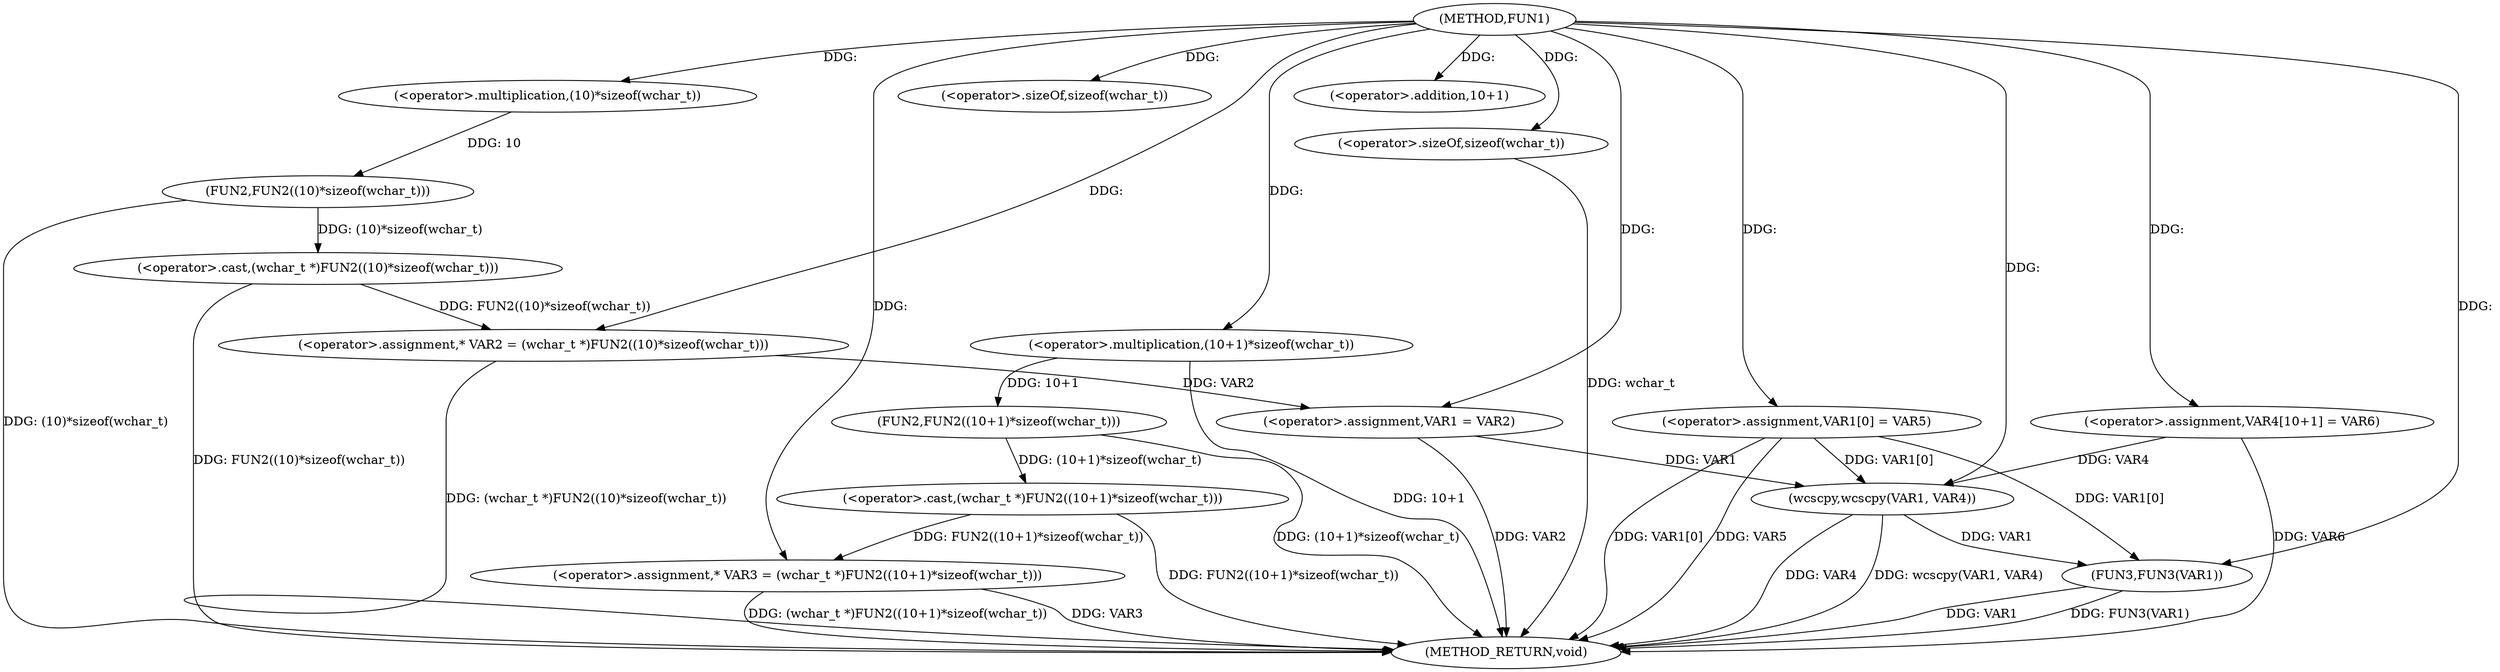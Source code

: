 digraph FUN1 {  
"1000100" [label = "(METHOD,FUN1)" ]
"1000145" [label = "(METHOD_RETURN,void)" ]
"1000104" [label = "(<operator>.assignment,* VAR2 = (wchar_t *)FUN2((10)*sizeof(wchar_t)))" ]
"1000106" [label = "(<operator>.cast,(wchar_t *)FUN2((10)*sizeof(wchar_t)))" ]
"1000108" [label = "(FUN2,FUN2((10)*sizeof(wchar_t)))" ]
"1000109" [label = "(<operator>.multiplication,(10)*sizeof(wchar_t))" ]
"1000111" [label = "(<operator>.sizeOf,sizeof(wchar_t))" ]
"1000114" [label = "(<operator>.assignment,* VAR3 = (wchar_t *)FUN2((10+1)*sizeof(wchar_t)))" ]
"1000116" [label = "(<operator>.cast,(wchar_t *)FUN2((10+1)*sizeof(wchar_t)))" ]
"1000118" [label = "(FUN2,FUN2((10+1)*sizeof(wchar_t)))" ]
"1000119" [label = "(<operator>.multiplication,(10+1)*sizeof(wchar_t))" ]
"1000120" [label = "(<operator>.addition,10+1)" ]
"1000123" [label = "(<operator>.sizeOf,sizeof(wchar_t))" ]
"1000127" [label = "(<operator>.assignment,VAR1 = VAR2)" ]
"1000130" [label = "(<operator>.assignment,VAR1[0] = VAR5)" ]
"1000137" [label = "(<operator>.assignment,VAR4[10+1] = VAR6)" ]
"1000140" [label = "(wcscpy,wcscpy(VAR1, VAR4))" ]
"1000143" [label = "(FUN3,FUN3(VAR1))" ]
  "1000140" -> "1000145"  [ label = "DDG: VAR4"] 
  "1000106" -> "1000145"  [ label = "DDG: FUN2((10)*sizeof(wchar_t))"] 
  "1000140" -> "1000145"  [ label = "DDG: wcscpy(VAR1, VAR4)"] 
  "1000114" -> "1000145"  [ label = "DDG: VAR3"] 
  "1000116" -> "1000145"  [ label = "DDG: FUN2((10+1)*sizeof(wchar_t))"] 
  "1000119" -> "1000145"  [ label = "DDG: 10+1"] 
  "1000143" -> "1000145"  [ label = "DDG: FUN3(VAR1)"] 
  "1000118" -> "1000145"  [ label = "DDG: (10+1)*sizeof(wchar_t)"] 
  "1000114" -> "1000145"  [ label = "DDG: (wchar_t *)FUN2((10+1)*sizeof(wchar_t))"] 
  "1000137" -> "1000145"  [ label = "DDG: VAR6"] 
  "1000127" -> "1000145"  [ label = "DDG: VAR2"] 
  "1000143" -> "1000145"  [ label = "DDG: VAR1"] 
  "1000130" -> "1000145"  [ label = "DDG: VAR5"] 
  "1000104" -> "1000145"  [ label = "DDG: (wchar_t *)FUN2((10)*sizeof(wchar_t))"] 
  "1000108" -> "1000145"  [ label = "DDG: (10)*sizeof(wchar_t)"] 
  "1000130" -> "1000145"  [ label = "DDG: VAR1[0]"] 
  "1000123" -> "1000145"  [ label = "DDG: wchar_t"] 
  "1000106" -> "1000104"  [ label = "DDG: FUN2((10)*sizeof(wchar_t))"] 
  "1000100" -> "1000104"  [ label = "DDG: "] 
  "1000108" -> "1000106"  [ label = "DDG: (10)*sizeof(wchar_t)"] 
  "1000109" -> "1000108"  [ label = "DDG: 10"] 
  "1000100" -> "1000109"  [ label = "DDG: "] 
  "1000100" -> "1000111"  [ label = "DDG: "] 
  "1000116" -> "1000114"  [ label = "DDG: FUN2((10+1)*sizeof(wchar_t))"] 
  "1000100" -> "1000114"  [ label = "DDG: "] 
  "1000118" -> "1000116"  [ label = "DDG: (10+1)*sizeof(wchar_t)"] 
  "1000119" -> "1000118"  [ label = "DDG: 10+1"] 
  "1000100" -> "1000119"  [ label = "DDG: "] 
  "1000100" -> "1000120"  [ label = "DDG: "] 
  "1000100" -> "1000123"  [ label = "DDG: "] 
  "1000104" -> "1000127"  [ label = "DDG: VAR2"] 
  "1000100" -> "1000127"  [ label = "DDG: "] 
  "1000100" -> "1000130"  [ label = "DDG: "] 
  "1000100" -> "1000137"  [ label = "DDG: "] 
  "1000127" -> "1000140"  [ label = "DDG: VAR1"] 
  "1000130" -> "1000140"  [ label = "DDG: VAR1[0]"] 
  "1000100" -> "1000140"  [ label = "DDG: "] 
  "1000137" -> "1000140"  [ label = "DDG: VAR4"] 
  "1000140" -> "1000143"  [ label = "DDG: VAR1"] 
  "1000130" -> "1000143"  [ label = "DDG: VAR1[0]"] 
  "1000100" -> "1000143"  [ label = "DDG: "] 
}
